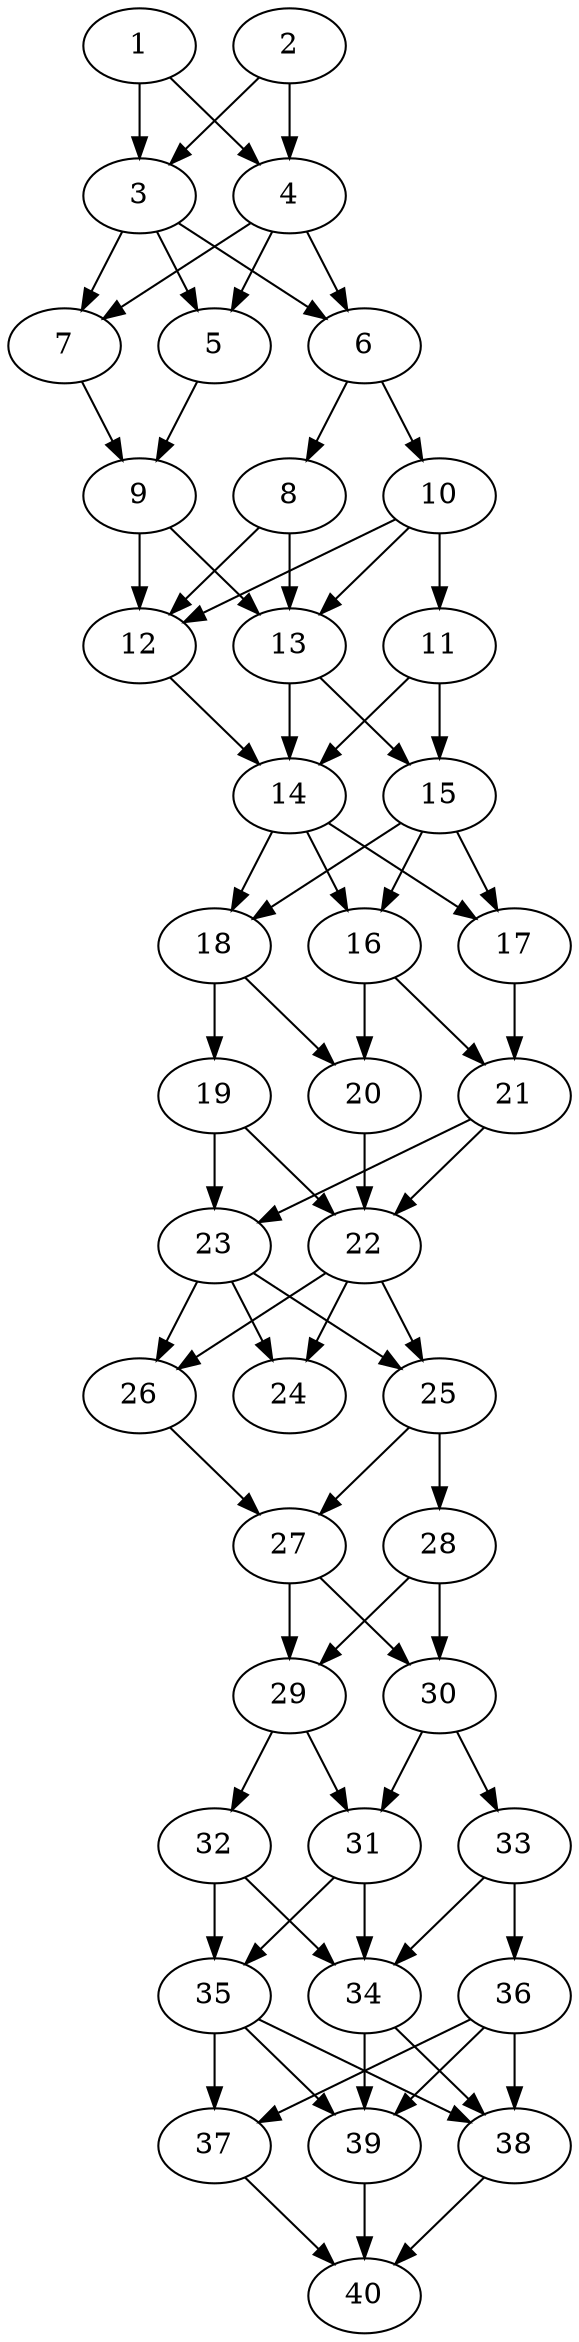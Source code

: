 // DAG automatically generated by daggen at Thu Oct  3 14:06:50 2019
// ./daggen --dot -n 40 --ccr 0.4 --fat 0.3 --regular 0.7 --density 0.9 --mindata 5242880 --maxdata 52428800 
digraph G {
  1 [size="114895360", alpha="0.08", expect_size="45958144"] 
  1 -> 3 [size ="45958144"]
  1 -> 4 [size ="45958144"]
  2 [size="41658880", alpha="0.01", expect_size="16663552"] 
  2 -> 3 [size ="16663552"]
  2 -> 4 [size ="16663552"]
  3 [size="121520640", alpha="0.17", expect_size="48608256"] 
  3 -> 5 [size ="48608256"]
  3 -> 6 [size ="48608256"]
  3 -> 7 [size ="48608256"]
  4 [size="14681600", alpha="0.14", expect_size="5872640"] 
  4 -> 5 [size ="5872640"]
  4 -> 6 [size ="5872640"]
  4 -> 7 [size ="5872640"]
  5 [size="45317120", alpha="0.09", expect_size="18126848"] 
  5 -> 9 [size ="18126848"]
  6 [size="59432960", alpha="0.09", expect_size="23773184"] 
  6 -> 8 [size ="23773184"]
  6 -> 10 [size ="23773184"]
  7 [size="54328320", alpha="0.15", expect_size="21731328"] 
  7 -> 9 [size ="21731328"]
  8 [size="120417280", alpha="0.05", expect_size="48166912"] 
  8 -> 12 [size ="48166912"]
  8 -> 13 [size ="48166912"]
  9 [size="86256640", alpha="0.10", expect_size="34502656"] 
  9 -> 12 [size ="34502656"]
  9 -> 13 [size ="34502656"]
  10 [size="29900800", alpha="0.03", expect_size="11960320"] 
  10 -> 11 [size ="11960320"]
  10 -> 12 [size ="11960320"]
  10 -> 13 [size ="11960320"]
  11 [size="121536000", alpha="0.13", expect_size="48614400"] 
  11 -> 14 [size ="48614400"]
  11 -> 15 [size ="48614400"]
  12 [size="49108480", alpha="0.18", expect_size="19643392"] 
  12 -> 14 [size ="19643392"]
  13 [size="55621120", alpha="0.03", expect_size="22248448"] 
  13 -> 14 [size ="22248448"]
  13 -> 15 [size ="22248448"]
  14 [size="35061760", alpha="0.01", expect_size="14024704"] 
  14 -> 16 [size ="14024704"]
  14 -> 17 [size ="14024704"]
  14 -> 18 [size ="14024704"]
  15 [size="117473280", alpha="0.08", expect_size="46989312"] 
  15 -> 16 [size ="46989312"]
  15 -> 17 [size ="46989312"]
  15 -> 18 [size ="46989312"]
  16 [size="54970880", alpha="0.01", expect_size="21988352"] 
  16 -> 20 [size ="21988352"]
  16 -> 21 [size ="21988352"]
  17 [size="106534400", alpha="0.12", expect_size="42613760"] 
  17 -> 21 [size ="42613760"]
  18 [size="77104640", alpha="0.03", expect_size="30841856"] 
  18 -> 19 [size ="30841856"]
  18 -> 20 [size ="30841856"]
  19 [size="104332800", alpha="0.19", expect_size="41733120"] 
  19 -> 22 [size ="41733120"]
  19 -> 23 [size ="41733120"]
  20 [size="44067840", alpha="0.10", expect_size="17627136"] 
  20 -> 22 [size ="17627136"]
  21 [size="61245440", alpha="0.19", expect_size="24498176"] 
  21 -> 22 [size ="24498176"]
  21 -> 23 [size ="24498176"]
  22 [size="20042240", alpha="0.13", expect_size="8016896"] 
  22 -> 24 [size ="8016896"]
  22 -> 25 [size ="8016896"]
  22 -> 26 [size ="8016896"]
  23 [size="125839360", alpha="0.05", expect_size="50335744"] 
  23 -> 24 [size ="50335744"]
  23 -> 25 [size ="50335744"]
  23 -> 26 [size ="50335744"]
  24 [size="24133120", alpha="0.17", expect_size="9653248"] 
  25 [size="31746560", alpha="0.14", expect_size="12698624"] 
  25 -> 27 [size ="12698624"]
  25 -> 28 [size ="12698624"]
  26 [size="81589760", alpha="0.20", expect_size="32635904"] 
  26 -> 27 [size ="32635904"]
  27 [size="85148160", alpha="0.12", expect_size="34059264"] 
  27 -> 29 [size ="34059264"]
  27 -> 30 [size ="34059264"]
  28 [size="38489600", alpha="0.03", expect_size="15395840"] 
  28 -> 29 [size ="15395840"]
  28 -> 30 [size ="15395840"]
  29 [size="58035200", alpha="0.06", expect_size="23214080"] 
  29 -> 31 [size ="23214080"]
  29 -> 32 [size ="23214080"]
  30 [size="51507200", alpha="0.12", expect_size="20602880"] 
  30 -> 31 [size ="20602880"]
  30 -> 33 [size ="20602880"]
  31 [size="112581120", alpha="0.17", expect_size="45032448"] 
  31 -> 34 [size ="45032448"]
  31 -> 35 [size ="45032448"]
  32 [size="107115520", alpha="0.07", expect_size="42846208"] 
  32 -> 34 [size ="42846208"]
  32 -> 35 [size ="42846208"]
  33 [size="63664640", alpha="0.05", expect_size="25465856"] 
  33 -> 34 [size ="25465856"]
  33 -> 36 [size ="25465856"]
  34 [size="90641920", alpha="0.06", expect_size="36256768"] 
  34 -> 38 [size ="36256768"]
  34 -> 39 [size ="36256768"]
  35 [size="71659520", alpha="0.05", expect_size="28663808"] 
  35 -> 37 [size ="28663808"]
  35 -> 38 [size ="28663808"]
  35 -> 39 [size ="28663808"]
  36 [size="38924800", alpha="0.11", expect_size="15569920"] 
  36 -> 37 [size ="15569920"]
  36 -> 38 [size ="15569920"]
  36 -> 39 [size ="15569920"]
  37 [size="38766080", alpha="0.13", expect_size="15506432"] 
  37 -> 40 [size ="15506432"]
  38 [size="112409600", alpha="0.06", expect_size="44963840"] 
  38 -> 40 [size ="44963840"]
  39 [size="13265920", alpha="0.14", expect_size="5306368"] 
  39 -> 40 [size ="5306368"]
  40 [size="50416640", alpha="0.08", expect_size="20166656"] 
}
